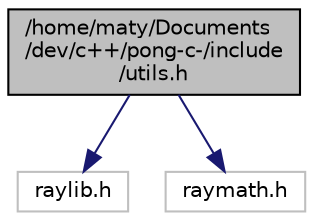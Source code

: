 digraph "/home/maty/Documents/dev/c++/pong-c-/include/utils.h"
{
 // LATEX_PDF_SIZE
  edge [fontname="Helvetica",fontsize="10",labelfontname="Helvetica",labelfontsize="10"];
  node [fontname="Helvetica",fontsize="10",shape=record];
  Node1 [label="/home/maty/Documents\l/dev/c++/pong-c-/include\l/utils.h",height=0.2,width=0.4,color="black", fillcolor="grey75", style="filled", fontcolor="black",tooltip="This is a simple utility library."];
  Node1 -> Node2 [color="midnightblue",fontsize="10",style="solid"];
  Node2 [label="raylib.h",height=0.2,width=0.4,color="grey75", fillcolor="white", style="filled",tooltip=" "];
  Node1 -> Node3 [color="midnightblue",fontsize="10",style="solid"];
  Node3 [label="raymath.h",height=0.2,width=0.4,color="grey75", fillcolor="white", style="filled",tooltip=" "];
}
